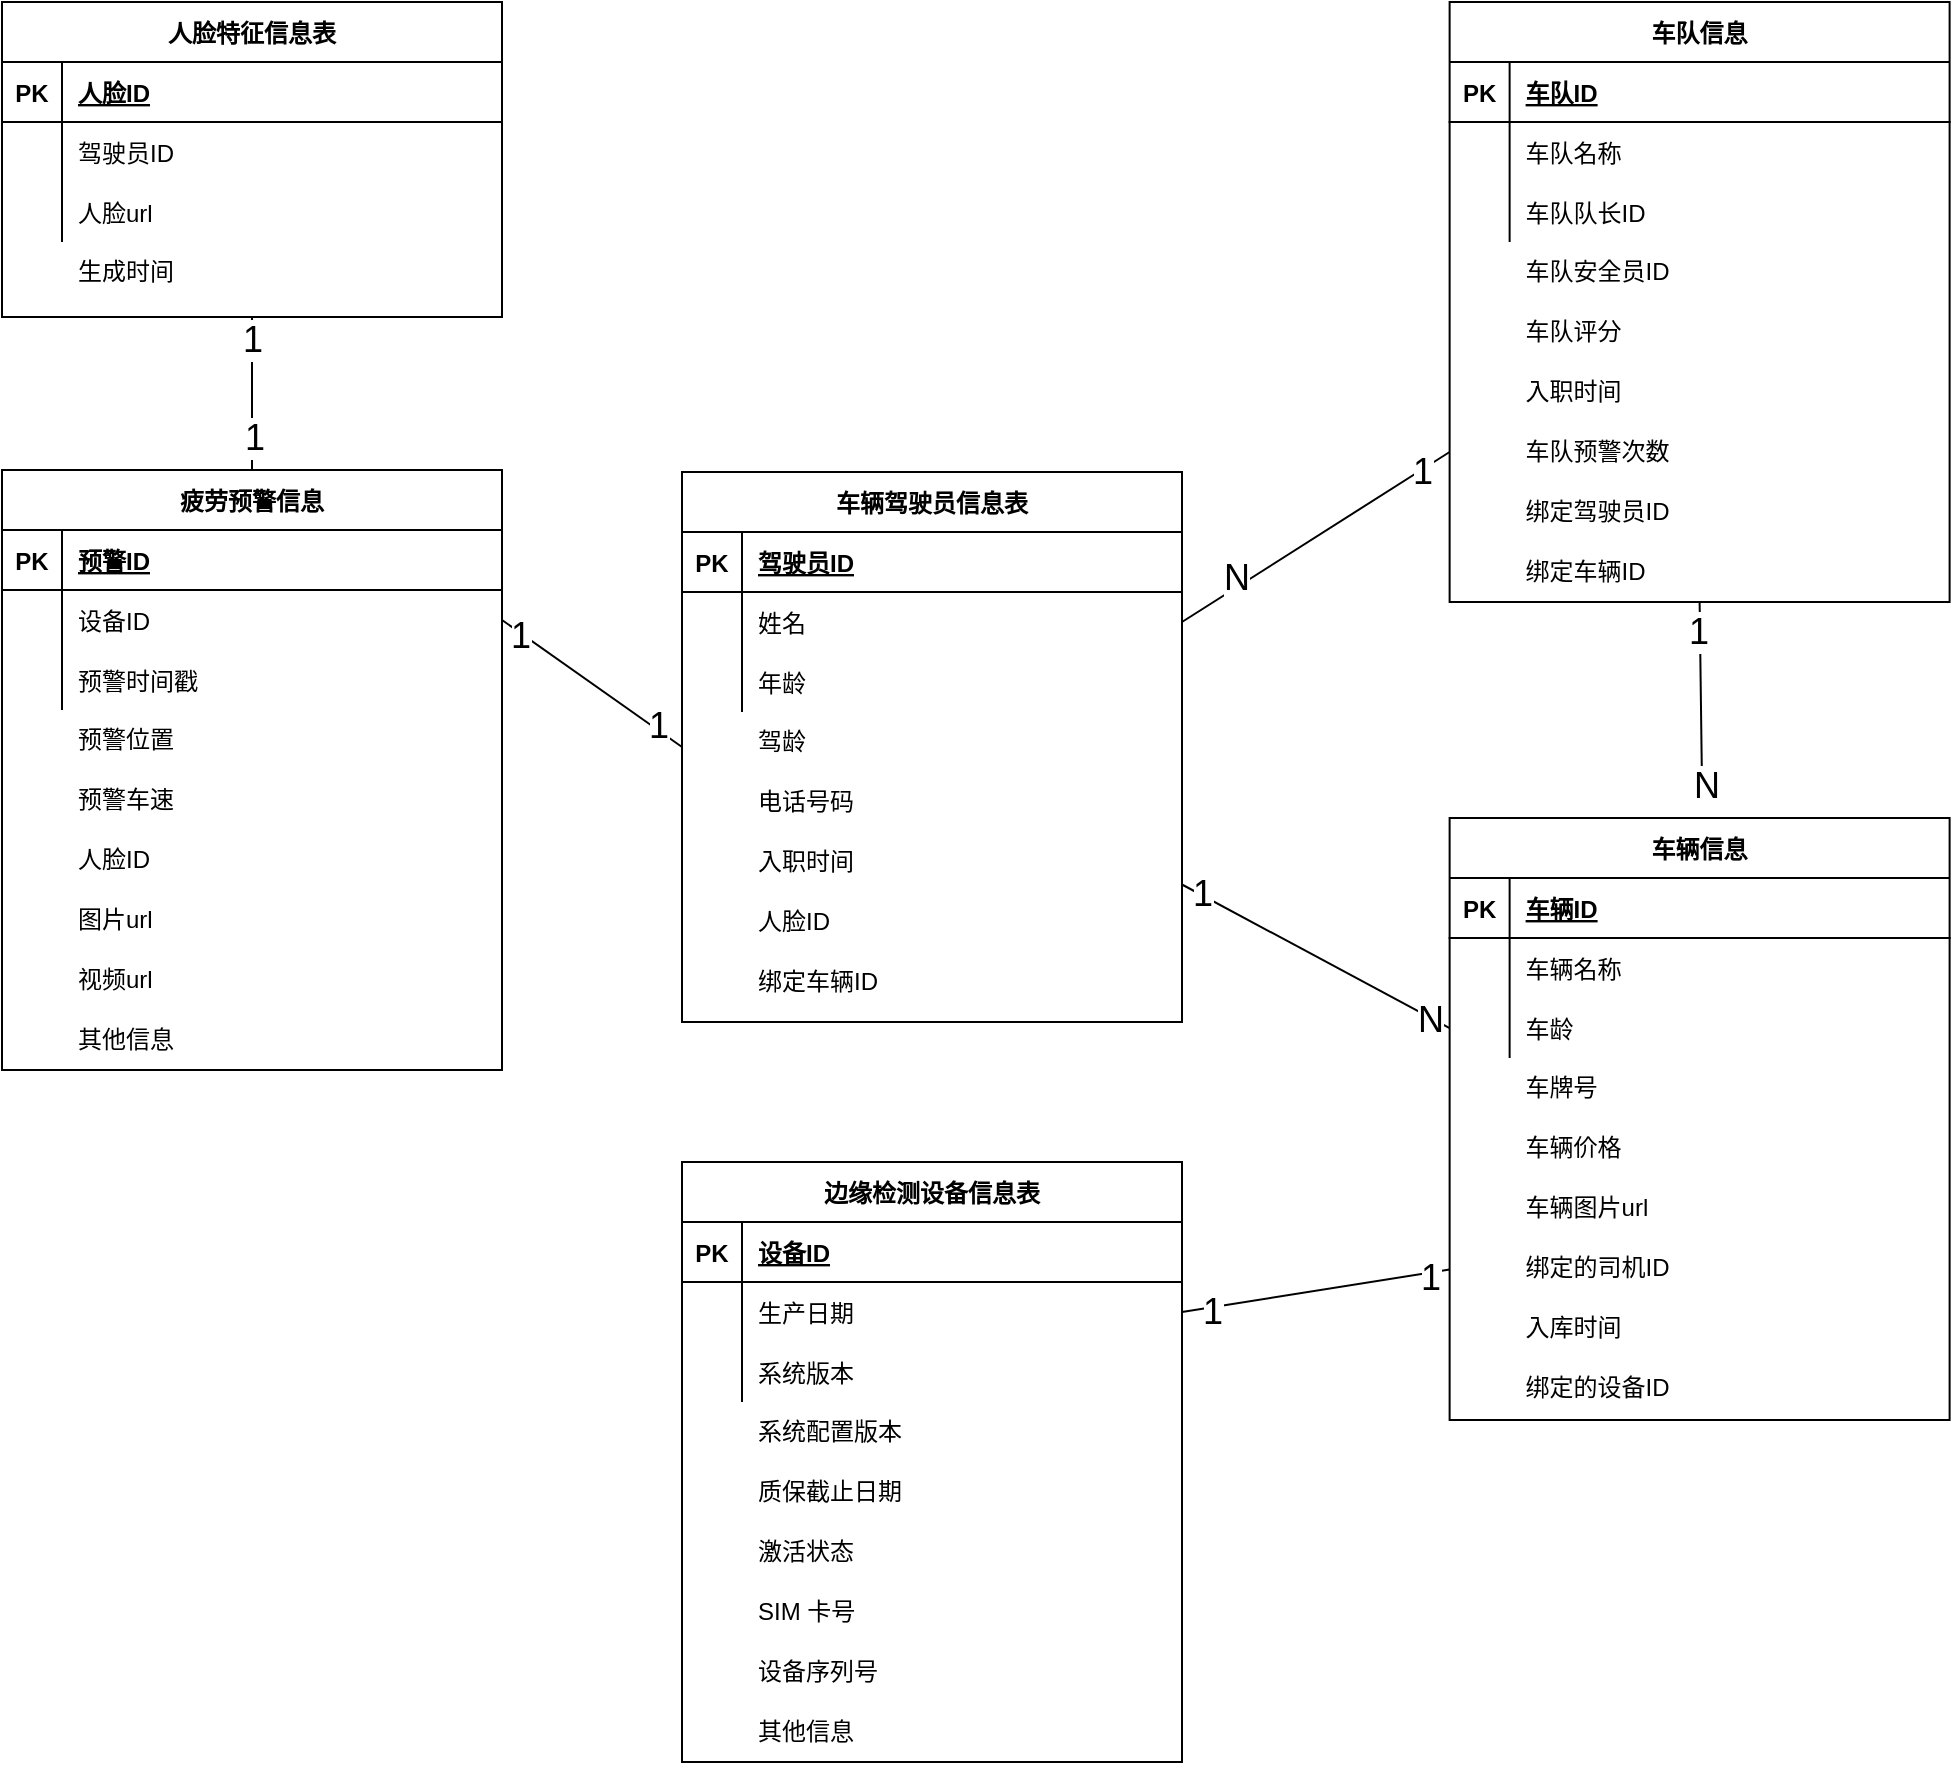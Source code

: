 <mxfile version="13.10.9" type="github">
  <diagram id="R2lEEEUBdFMjLlhIrx00" name="关系数据库ER图">
    <mxGraphModel page="1" grid="1" shadow="0" math="0" pageHeight="1100" pageWidth="850" pageScale="1" fold="1" arrows="1" connect="1" tooltips="1" guides="1" gridSize="10" dy="1152" dx="1422" extFonts="Permanent Marker^https://fonts.googleapis.com/css?family=Permanent+Marker">
      <root>
        <mxCell id="0" />
        <mxCell id="1" parent="0" />
        <mxCell id="pdjW3l-s9vEzUtPWUf5G-111" parent="1" edge="1" target="pdjW3l-s9vEzUtPWUf5G-51" source="C-vyLk0tnHw3VtMMgP7b-2" style="rounded=0;orthogonalLoop=1;jettySize=auto;html=1;exitX=1;exitY=0.75;exitDx=0;exitDy=0;entryX=0;entryY=0.5;entryDx=0;entryDy=0;endArrow=none;endFill=0;">
          <mxGeometry as="geometry" relative="1" />
        </mxCell>
        <mxCell id="pdjW3l-s9vEzUtPWUf5G-112" value="1" parent="pdjW3l-s9vEzUtPWUf5G-111" style="edgeLabel;html=1;align=center;verticalAlign=middle;resizable=0;points=[];fontSize=18;" vertex="1" connectable="0">
          <mxGeometry as="geometry" relative="1" y="1" x="-0.864">
            <mxPoint as="offset" />
          </mxGeometry>
        </mxCell>
        <mxCell id="pdjW3l-s9vEzUtPWUf5G-113" value="N" parent="pdjW3l-s9vEzUtPWUf5G-111" style="edgeLabel;html=1;align=center;verticalAlign=middle;resizable=0;points=[];fontSize=18;" vertex="1" connectable="0">
          <mxGeometry as="geometry" relative="1" y="-1" x="0.864">
            <mxPoint as="offset" />
          </mxGeometry>
        </mxCell>
        <mxCell id="pdjW3l-s9vEzUtPWUf5G-117" parent="1" edge="1" target="pdjW3l-s9vEzUtPWUf5G-59" source="C-vyLk0tnHw3VtMMgP7b-6" style="edgeStyle=none;rounded=0;orthogonalLoop=1;jettySize=auto;html=1;exitX=1;exitY=0.5;exitDx=0;exitDy=0;entryX=0;entryY=0.75;entryDx=0;entryDy=0;endArrow=none;endFill=0;">
          <mxGeometry as="geometry" relative="1" />
        </mxCell>
        <mxCell id="pdjW3l-s9vEzUtPWUf5G-118" value="N" parent="pdjW3l-s9vEzUtPWUf5G-117" style="edgeLabel;html=1;align=center;verticalAlign=middle;resizable=0;points=[];fontSize=18;" vertex="1" connectable="0">
          <mxGeometry as="geometry" relative="1" y="-2" x="-0.681">
            <mxPoint as="offset" y="-10.37" x="3.96" />
          </mxGeometry>
        </mxCell>
        <mxCell id="pdjW3l-s9vEzUtPWUf5G-119" value="1" parent="pdjW3l-s9vEzUtPWUf5G-117" style="edgeLabel;html=1;align=center;verticalAlign=middle;resizable=0;points=[];fontSize=18;" vertex="1" connectable="0">
          <mxGeometry as="geometry" relative="1" y="-2" x="0.777">
            <mxPoint as="offset" y="-1" />
          </mxGeometry>
        </mxCell>
        <mxCell id="C-vyLk0tnHw3VtMMgP7b-2" value="车辆驾驶员信息表" parent="1" style="shape=table;startSize=30;container=1;collapsible=1;childLayout=tableLayout;fixedRows=1;rowLines=0;fontStyle=1;align=center;resizeLast=1;" vertex="1">
          <mxGeometry width="250" as="geometry" height="275" y="485" x="390" />
        </mxCell>
        <mxCell id="C-vyLk0tnHw3VtMMgP7b-3" value="" parent="C-vyLk0tnHw3VtMMgP7b-2" style="shape=partialRectangle;collapsible=0;dropTarget=0;pointerEvents=0;fillColor=none;points=[[0,0.5],[1,0.5]];portConstraint=eastwest;top=0;left=0;right=0;bottom=1;" vertex="1">
          <mxGeometry width="250" as="geometry" height="30" y="30" />
        </mxCell>
        <mxCell id="C-vyLk0tnHw3VtMMgP7b-4" value="PK" parent="C-vyLk0tnHw3VtMMgP7b-3" style="shape=partialRectangle;overflow=hidden;connectable=0;fillColor=none;top=0;left=0;bottom=0;right=0;fontStyle=1;" vertex="1">
          <mxGeometry width="30" as="geometry" height="30" />
        </mxCell>
        <mxCell id="C-vyLk0tnHw3VtMMgP7b-5" value="驾驶员ID" parent="C-vyLk0tnHw3VtMMgP7b-3" style="shape=partialRectangle;overflow=hidden;connectable=0;fillColor=none;top=0;left=0;bottom=0;right=0;align=left;spacingLeft=6;fontStyle=5;" vertex="1">
          <mxGeometry width="220" as="geometry" height="30" x="30" />
        </mxCell>
        <mxCell id="C-vyLk0tnHw3VtMMgP7b-6" value="" parent="C-vyLk0tnHw3VtMMgP7b-2" style="shape=partialRectangle;collapsible=0;dropTarget=0;pointerEvents=0;fillColor=none;points=[[0,0.5],[1,0.5]];portConstraint=eastwest;top=0;left=0;right=0;bottom=0;" vertex="1">
          <mxGeometry width="250" as="geometry" height="30" y="60" />
        </mxCell>
        <mxCell id="C-vyLk0tnHw3VtMMgP7b-7" value="" parent="C-vyLk0tnHw3VtMMgP7b-6" style="shape=partialRectangle;overflow=hidden;connectable=0;fillColor=none;top=0;left=0;bottom=0;right=0;" vertex="1">
          <mxGeometry width="30" as="geometry" height="30" />
        </mxCell>
        <mxCell id="C-vyLk0tnHw3VtMMgP7b-8" value="姓名" parent="C-vyLk0tnHw3VtMMgP7b-6" style="shape=partialRectangle;overflow=hidden;connectable=0;fillColor=none;top=0;left=0;bottom=0;right=0;align=left;spacingLeft=6;" vertex="1">
          <mxGeometry width="220" as="geometry" height="30" x="30" />
        </mxCell>
        <mxCell id="C-vyLk0tnHw3VtMMgP7b-9" value="" parent="C-vyLk0tnHw3VtMMgP7b-2" style="shape=partialRectangle;collapsible=0;dropTarget=0;pointerEvents=0;fillColor=none;points=[[0,0.5],[1,0.5]];portConstraint=eastwest;top=0;left=0;right=0;bottom=0;" vertex="1">
          <mxGeometry width="250" as="geometry" height="30" y="90" />
        </mxCell>
        <mxCell id="C-vyLk0tnHw3VtMMgP7b-10" value="" parent="C-vyLk0tnHw3VtMMgP7b-9" style="shape=partialRectangle;overflow=hidden;connectable=0;fillColor=none;top=0;left=0;bottom=0;right=0;" vertex="1">
          <mxGeometry width="30" as="geometry" height="30" />
        </mxCell>
        <mxCell id="C-vyLk0tnHw3VtMMgP7b-11" value="年龄" parent="C-vyLk0tnHw3VtMMgP7b-9" style="shape=partialRectangle;overflow=hidden;connectable=0;fillColor=none;top=0;left=0;bottom=0;right=0;align=left;spacingLeft=6;" vertex="1">
          <mxGeometry width="220" as="geometry" height="30" x="30" />
        </mxCell>
        <mxCell id="pdjW3l-s9vEzUtPWUf5G-14" value="驾龄" parent="1" style="shape=partialRectangle;overflow=hidden;connectable=0;fillColor=none;top=0;left=0;bottom=0;right=0;align=left;spacingLeft=6;" vertex="1">
          <mxGeometry width="220" as="geometry" height="30" y="604" x="420" />
        </mxCell>
        <mxCell id="pdjW3l-s9vEzUtPWUf5G-15" value="电话号码" parent="1" style="shape=partialRectangle;overflow=hidden;connectable=0;fillColor=none;top=0;left=0;bottom=0;right=0;align=left;spacingLeft=6;" vertex="1">
          <mxGeometry width="220" as="geometry" height="30" y="634" x="420" />
        </mxCell>
        <mxCell id="pdjW3l-s9vEzUtPWUf5G-16" value="入职时间" parent="1" style="shape=partialRectangle;overflow=hidden;connectable=0;fillColor=none;top=0;left=0;bottom=0;right=0;align=left;spacingLeft=6;" vertex="1">
          <mxGeometry width="220" as="geometry" height="30" y="664" x="420" />
        </mxCell>
        <mxCell id="pdjW3l-s9vEzUtPWUf5G-17" value="人脸ID" parent="1" style="shape=partialRectangle;overflow=hidden;connectable=0;fillColor=none;top=0;left=0;bottom=0;right=0;align=left;spacingLeft=6;" vertex="1">
          <mxGeometry width="220" as="geometry" height="30" y="694" x="420" />
        </mxCell>
        <mxCell id="pdjW3l-s9vEzUtPWUf5G-18" value="绑定车辆ID" parent="1" style="shape=partialRectangle;overflow=hidden;connectable=0;fillColor=none;top=0;left=0;bottom=0;right=0;align=left;spacingLeft=6;" vertex="1">
          <mxGeometry width="220" as="geometry" height="30" y="724" x="420" />
        </mxCell>
        <mxCell id="pdjW3l-s9vEzUtPWUf5G-128" parent="1" edge="1" target="pdjW3l-s9vEzUtPWUf5G-96" source="pdjW3l-s9vEzUtPWUf5G-29" style="edgeStyle=none;rounded=0;orthogonalLoop=1;jettySize=auto;html=1;exitX=0.5;exitY=0;exitDx=0;exitDy=0;entryX=0.5;entryY=1;entryDx=0;entryDy=0;endArrow=none;endFill=0;fontSize=18;">
          <mxGeometry as="geometry" relative="1" />
        </mxCell>
        <mxCell id="pdjW3l-s9vEzUtPWUf5G-129" value="1" parent="pdjW3l-s9vEzUtPWUf5G-128" style="edgeLabel;html=1;align=center;verticalAlign=middle;resizable=0;points=[];fontSize=18;" vertex="1" connectable="0">
          <mxGeometry as="geometry" relative="1" x="0.703">
            <mxPoint as="offset" />
          </mxGeometry>
        </mxCell>
        <mxCell id="pdjW3l-s9vEzUtPWUf5G-130" value="1" parent="pdjW3l-s9vEzUtPWUf5G-128" style="edgeLabel;html=1;align=center;verticalAlign=middle;resizable=0;points=[];fontSize=18;" vertex="1" connectable="0">
          <mxGeometry as="geometry" relative="1" y="-1" x="-0.567">
            <mxPoint as="offset" />
          </mxGeometry>
        </mxCell>
        <mxCell id="pdjW3l-s9vEzUtPWUf5G-29" value="疲劳预警信息" parent="1" style="shape=table;startSize=30;container=1;collapsible=1;childLayout=tableLayout;fixedRows=1;rowLines=0;fontStyle=1;align=center;resizeLast=1;" vertex="1">
          <mxGeometry width="250" as="geometry" height="300" y="484" x="50" />
        </mxCell>
        <mxCell id="pdjW3l-s9vEzUtPWUf5G-30" value="" parent="pdjW3l-s9vEzUtPWUf5G-29" style="shape=partialRectangle;collapsible=0;dropTarget=0;pointerEvents=0;fillColor=none;points=[[0,0.5],[1,0.5]];portConstraint=eastwest;top=0;left=0;right=0;bottom=1;" vertex="1">
          <mxGeometry width="250" as="geometry" height="30" y="30" />
        </mxCell>
        <mxCell id="pdjW3l-s9vEzUtPWUf5G-31" value="PK" parent="pdjW3l-s9vEzUtPWUf5G-30" style="shape=partialRectangle;overflow=hidden;connectable=0;fillColor=none;top=0;left=0;bottom=0;right=0;fontStyle=1;" vertex="1">
          <mxGeometry width="30" as="geometry" height="30" />
        </mxCell>
        <mxCell id="pdjW3l-s9vEzUtPWUf5G-32" value="预警ID" parent="pdjW3l-s9vEzUtPWUf5G-30" style="shape=partialRectangle;overflow=hidden;connectable=0;fillColor=none;top=0;left=0;bottom=0;right=0;align=left;spacingLeft=6;fontStyle=5;" vertex="1">
          <mxGeometry width="220" as="geometry" height="30" x="30" />
        </mxCell>
        <mxCell id="pdjW3l-s9vEzUtPWUf5G-33" value="" parent="pdjW3l-s9vEzUtPWUf5G-29" style="shape=partialRectangle;collapsible=0;dropTarget=0;pointerEvents=0;fillColor=none;points=[[0,0.5],[1,0.5]];portConstraint=eastwest;top=0;left=0;right=0;bottom=0;" vertex="1">
          <mxGeometry width="250" as="geometry" height="30" y="60" />
        </mxCell>
        <mxCell id="pdjW3l-s9vEzUtPWUf5G-34" value="" parent="pdjW3l-s9vEzUtPWUf5G-33" style="shape=partialRectangle;overflow=hidden;connectable=0;fillColor=none;top=0;left=0;bottom=0;right=0;" vertex="1">
          <mxGeometry width="30" as="geometry" height="30" />
        </mxCell>
        <mxCell id="pdjW3l-s9vEzUtPWUf5G-35" value="设备ID" parent="pdjW3l-s9vEzUtPWUf5G-33" style="shape=partialRectangle;overflow=hidden;connectable=0;fillColor=none;top=0;left=0;bottom=0;right=0;align=left;spacingLeft=6;" vertex="1">
          <mxGeometry width="220" as="geometry" height="30" x="30" />
        </mxCell>
        <mxCell id="pdjW3l-s9vEzUtPWUf5G-36" value="" parent="pdjW3l-s9vEzUtPWUf5G-29" style="shape=partialRectangle;collapsible=0;dropTarget=0;pointerEvents=0;fillColor=none;points=[[0,0.5],[1,0.5]];portConstraint=eastwest;top=0;left=0;right=0;bottom=0;" vertex="1">
          <mxGeometry width="250" as="geometry" height="30" y="90" />
        </mxCell>
        <mxCell id="pdjW3l-s9vEzUtPWUf5G-37" value="" parent="pdjW3l-s9vEzUtPWUf5G-36" style="shape=partialRectangle;overflow=hidden;connectable=0;fillColor=none;top=0;left=0;bottom=0;right=0;" vertex="1">
          <mxGeometry width="30" as="geometry" height="30" />
        </mxCell>
        <mxCell id="pdjW3l-s9vEzUtPWUf5G-38" value="预警时间戳" parent="pdjW3l-s9vEzUtPWUf5G-36" style="shape=partialRectangle;overflow=hidden;connectable=0;fillColor=none;top=0;left=0;bottom=0;right=0;align=left;spacingLeft=6;" vertex="1">
          <mxGeometry width="220" as="geometry" height="30" x="30" />
        </mxCell>
        <mxCell id="pdjW3l-s9vEzUtPWUf5G-39" value="预警位置" parent="1" style="shape=partialRectangle;overflow=hidden;connectable=0;fillColor=none;top=0;left=0;bottom=0;right=0;align=left;spacingLeft=6;" vertex="1">
          <mxGeometry width="220" as="geometry" height="30" y="603" x="80" />
        </mxCell>
        <mxCell id="pdjW3l-s9vEzUtPWUf5G-40" value="预警车速" parent="1" style="shape=partialRectangle;overflow=hidden;connectable=0;fillColor=none;top=0;left=0;bottom=0;right=0;align=left;spacingLeft=6;" vertex="1">
          <mxGeometry width="220" as="geometry" height="30" y="633" x="80" />
        </mxCell>
        <mxCell id="pdjW3l-s9vEzUtPWUf5G-41" value="人脸ID" parent="1" style="shape=partialRectangle;overflow=hidden;connectable=0;fillColor=none;top=0;left=0;bottom=0;right=0;align=left;spacingLeft=6;" vertex="1">
          <mxGeometry width="220" as="geometry" height="30" y="663" x="80" />
        </mxCell>
        <mxCell id="pdjW3l-s9vEzUtPWUf5G-42" value="图片url" parent="1" style="shape=partialRectangle;overflow=hidden;connectable=0;fillColor=none;top=0;left=0;bottom=0;right=0;align=left;spacingLeft=6;" vertex="1">
          <mxGeometry width="220" as="geometry" height="30" y="693" x="80" />
        </mxCell>
        <mxCell id="pdjW3l-s9vEzUtPWUf5G-43" value="视频url" parent="1" style="shape=partialRectangle;overflow=hidden;connectable=0;fillColor=none;top=0;left=0;bottom=0;right=0;align=left;spacingLeft=6;" vertex="1">
          <mxGeometry width="220" as="geometry" height="30" y="723" x="80" />
        </mxCell>
        <mxCell id="pdjW3l-s9vEzUtPWUf5G-114" parent="1" edge="1" target="pdjW3l-s9vEzUtPWUf5G-59" style="edgeStyle=none;rounded=0;orthogonalLoop=1;jettySize=auto;html=1;entryX=0.5;entryY=1;entryDx=0;entryDy=0;endArrow=none;endFill=0;">
          <mxGeometry as="geometry" relative="1">
            <mxPoint as="sourcePoint" y="641" x="900" />
          </mxGeometry>
        </mxCell>
        <mxCell id="pdjW3l-s9vEzUtPWUf5G-115" value="N" parent="pdjW3l-s9vEzUtPWUf5G-114" style="edgeLabel;html=1;align=center;verticalAlign=middle;resizable=0;points=[];fontSize=18;" vertex="1" connectable="0">
          <mxGeometry as="geometry" relative="1" y="-1" x="-0.687">
            <mxPoint as="offset" y="15.01" x="1.16" />
          </mxGeometry>
        </mxCell>
        <mxCell id="pdjW3l-s9vEzUtPWUf5G-116" value="1" parent="pdjW3l-s9vEzUtPWUf5G-114" style="edgeLabel;html=1;align=center;verticalAlign=middle;resizable=0;points=[];fontSize=18;" vertex="1" connectable="0">
          <mxGeometry as="geometry" relative="1" y="1" x="0.674">
            <mxPoint as="offset" />
          </mxGeometry>
        </mxCell>
        <mxCell id="pdjW3l-s9vEzUtPWUf5G-44" value="车辆信息" parent="1" style="shape=table;startSize=30;container=1;collapsible=1;childLayout=tableLayout;fixedRows=1;rowLines=0;fontStyle=1;align=center;resizeLast=1;" vertex="1">
          <mxGeometry width="250" as="geometry" height="301" y="658.01" x="773.81" />
        </mxCell>
        <mxCell id="pdjW3l-s9vEzUtPWUf5G-45" value="" parent="pdjW3l-s9vEzUtPWUf5G-44" style="shape=partialRectangle;collapsible=0;dropTarget=0;pointerEvents=0;fillColor=none;points=[[0,0.5],[1,0.5]];portConstraint=eastwest;top=0;left=0;right=0;bottom=1;" vertex="1">
          <mxGeometry width="250" as="geometry" height="30" y="30" />
        </mxCell>
        <mxCell id="pdjW3l-s9vEzUtPWUf5G-46" value="PK" parent="pdjW3l-s9vEzUtPWUf5G-45" style="shape=partialRectangle;overflow=hidden;connectable=0;fillColor=none;top=0;left=0;bottom=0;right=0;fontStyle=1;" vertex="1">
          <mxGeometry width="30" as="geometry" height="30" />
        </mxCell>
        <mxCell id="pdjW3l-s9vEzUtPWUf5G-47" value="车辆ID" parent="pdjW3l-s9vEzUtPWUf5G-45" style="shape=partialRectangle;overflow=hidden;connectable=0;fillColor=none;top=0;left=0;bottom=0;right=0;align=left;spacingLeft=6;fontStyle=5;" vertex="1">
          <mxGeometry width="220" as="geometry" height="30" x="30" />
        </mxCell>
        <mxCell id="pdjW3l-s9vEzUtPWUf5G-48" value="" parent="pdjW3l-s9vEzUtPWUf5G-44" style="shape=partialRectangle;collapsible=0;dropTarget=0;pointerEvents=0;fillColor=none;points=[[0,0.5],[1,0.5]];portConstraint=eastwest;top=0;left=0;right=0;bottom=0;" vertex="1">
          <mxGeometry width="250" as="geometry" height="30" y="60" />
        </mxCell>
        <mxCell id="pdjW3l-s9vEzUtPWUf5G-49" value="" parent="pdjW3l-s9vEzUtPWUf5G-48" style="shape=partialRectangle;overflow=hidden;connectable=0;fillColor=none;top=0;left=0;bottom=0;right=0;" vertex="1">
          <mxGeometry width="30" as="geometry" height="30" />
        </mxCell>
        <mxCell id="pdjW3l-s9vEzUtPWUf5G-50" value="车辆名称" parent="pdjW3l-s9vEzUtPWUf5G-48" style="shape=partialRectangle;overflow=hidden;connectable=0;fillColor=none;top=0;left=0;bottom=0;right=0;align=left;spacingLeft=6;" vertex="1">
          <mxGeometry width="220" as="geometry" height="30" x="30" />
        </mxCell>
        <mxCell id="pdjW3l-s9vEzUtPWUf5G-51" value="" parent="pdjW3l-s9vEzUtPWUf5G-44" style="shape=partialRectangle;collapsible=0;dropTarget=0;pointerEvents=0;fillColor=none;points=[[0,0.5],[1,0.5]];portConstraint=eastwest;top=0;left=0;right=0;bottom=0;" vertex="1">
          <mxGeometry width="250" as="geometry" height="30" y="90" />
        </mxCell>
        <mxCell id="pdjW3l-s9vEzUtPWUf5G-52" value="" parent="pdjW3l-s9vEzUtPWUf5G-51" style="shape=partialRectangle;overflow=hidden;connectable=0;fillColor=none;top=0;left=0;bottom=0;right=0;" vertex="1">
          <mxGeometry width="30" as="geometry" height="30" />
        </mxCell>
        <mxCell id="pdjW3l-s9vEzUtPWUf5G-53" value="车龄" parent="pdjW3l-s9vEzUtPWUf5G-51" style="shape=partialRectangle;overflow=hidden;connectable=0;fillColor=none;top=0;left=0;bottom=0;right=0;align=left;spacingLeft=6;" vertex="1">
          <mxGeometry width="220" as="geometry" height="30" x="30" />
        </mxCell>
        <mxCell id="pdjW3l-s9vEzUtPWUf5G-54" value="车牌号" parent="1" style="shape=partialRectangle;overflow=hidden;connectable=0;fillColor=none;top=0;left=0;bottom=0;right=0;align=left;spacingLeft=6;" vertex="1">
          <mxGeometry width="220" as="geometry" height="30" y="777.01" x="803.81" />
        </mxCell>
        <mxCell id="pdjW3l-s9vEzUtPWUf5G-55" value="车辆价格" parent="1" style="shape=partialRectangle;overflow=hidden;connectable=0;fillColor=none;top=0;left=0;bottom=0;right=0;align=left;spacingLeft=6;" vertex="1">
          <mxGeometry width="220" as="geometry" height="30" y="807.01" x="803.81" />
        </mxCell>
        <mxCell id="pdjW3l-s9vEzUtPWUf5G-56" value="车辆图片url" parent="1" style="shape=partialRectangle;overflow=hidden;connectable=0;fillColor=none;top=0;left=0;bottom=0;right=0;align=left;spacingLeft=6;" vertex="1">
          <mxGeometry width="220" as="geometry" height="30" y="837.01" x="803.81" />
        </mxCell>
        <mxCell id="pdjW3l-s9vEzUtPWUf5G-57" value="绑定的司机ID" parent="1" style="shape=partialRectangle;overflow=hidden;connectable=0;fillColor=none;top=0;left=0;bottom=0;right=0;align=left;spacingLeft=6;" vertex="1">
          <mxGeometry width="220" as="geometry" height="30" y="867.01" x="803.81" />
        </mxCell>
        <mxCell id="pdjW3l-s9vEzUtPWUf5G-58" value="入库时间" parent="1" style="shape=partialRectangle;overflow=hidden;connectable=0;fillColor=none;top=0;left=0;bottom=0;right=0;align=left;spacingLeft=6;" vertex="1">
          <mxGeometry width="220" as="geometry" height="30" y="897.01" x="803.81" />
        </mxCell>
        <mxCell id="pdjW3l-s9vEzUtPWUf5G-59" value="车队信息" parent="1" style="shape=table;startSize=30;container=1;collapsible=1;childLayout=tableLayout;fixedRows=1;rowLines=0;fontStyle=1;align=center;resizeLast=1;" vertex="1">
          <mxGeometry width="250" as="geometry" height="300" y="250" x="773.81" />
        </mxCell>
        <mxCell id="pdjW3l-s9vEzUtPWUf5G-60" value="" parent="pdjW3l-s9vEzUtPWUf5G-59" style="shape=partialRectangle;collapsible=0;dropTarget=0;pointerEvents=0;fillColor=none;points=[[0,0.5],[1,0.5]];portConstraint=eastwest;top=0;left=0;right=0;bottom=1;" vertex="1">
          <mxGeometry width="250" as="geometry" height="30" y="30" />
        </mxCell>
        <mxCell id="pdjW3l-s9vEzUtPWUf5G-61" value="PK" parent="pdjW3l-s9vEzUtPWUf5G-60" style="shape=partialRectangle;overflow=hidden;connectable=0;fillColor=none;top=0;left=0;bottom=0;right=0;fontStyle=1;" vertex="1">
          <mxGeometry width="30" as="geometry" height="30" />
        </mxCell>
        <mxCell id="pdjW3l-s9vEzUtPWUf5G-62" value="车队ID" parent="pdjW3l-s9vEzUtPWUf5G-60" style="shape=partialRectangle;overflow=hidden;connectable=0;fillColor=none;top=0;left=0;bottom=0;right=0;align=left;spacingLeft=6;fontStyle=5;" vertex="1">
          <mxGeometry width="220" as="geometry" height="30" x="30" />
        </mxCell>
        <mxCell id="pdjW3l-s9vEzUtPWUf5G-63" value="" parent="pdjW3l-s9vEzUtPWUf5G-59" style="shape=partialRectangle;collapsible=0;dropTarget=0;pointerEvents=0;fillColor=none;points=[[0,0.5],[1,0.5]];portConstraint=eastwest;top=0;left=0;right=0;bottom=0;" vertex="1">
          <mxGeometry width="250" as="geometry" height="30" y="60" />
        </mxCell>
        <mxCell id="pdjW3l-s9vEzUtPWUf5G-64" value="" parent="pdjW3l-s9vEzUtPWUf5G-63" style="shape=partialRectangle;overflow=hidden;connectable=0;fillColor=none;top=0;left=0;bottom=0;right=0;" vertex="1">
          <mxGeometry width="30" as="geometry" height="30" />
        </mxCell>
        <mxCell id="pdjW3l-s9vEzUtPWUf5G-65" value="车队名称" parent="pdjW3l-s9vEzUtPWUf5G-63" style="shape=partialRectangle;overflow=hidden;connectable=0;fillColor=none;top=0;left=0;bottom=0;right=0;align=left;spacingLeft=6;" vertex="1">
          <mxGeometry width="220" as="geometry" height="30" x="30" />
        </mxCell>
        <mxCell id="pdjW3l-s9vEzUtPWUf5G-66" value="" parent="pdjW3l-s9vEzUtPWUf5G-59" style="shape=partialRectangle;collapsible=0;dropTarget=0;pointerEvents=0;fillColor=none;points=[[0,0.5],[1,0.5]];portConstraint=eastwest;top=0;left=0;right=0;bottom=0;" vertex="1">
          <mxGeometry width="250" as="geometry" height="30" y="90" />
        </mxCell>
        <mxCell id="pdjW3l-s9vEzUtPWUf5G-67" value="" parent="pdjW3l-s9vEzUtPWUf5G-66" style="shape=partialRectangle;overflow=hidden;connectable=0;fillColor=none;top=0;left=0;bottom=0;right=0;" vertex="1">
          <mxGeometry width="30" as="geometry" height="30" />
        </mxCell>
        <mxCell id="pdjW3l-s9vEzUtPWUf5G-68" value="车队队长ID" parent="pdjW3l-s9vEzUtPWUf5G-66" style="shape=partialRectangle;overflow=hidden;connectable=0;fillColor=none;top=0;left=0;bottom=0;right=0;align=left;spacingLeft=6;" vertex="1">
          <mxGeometry width="220" as="geometry" height="30" x="30" />
        </mxCell>
        <mxCell id="pdjW3l-s9vEzUtPWUf5G-69" value="车队安全员ID" parent="1" style="shape=partialRectangle;overflow=hidden;connectable=0;fillColor=none;top=0;left=0;bottom=0;right=0;align=left;spacingLeft=6;" vertex="1">
          <mxGeometry width="220" as="geometry" height="30" y="369" x="803.81" />
        </mxCell>
        <mxCell id="pdjW3l-s9vEzUtPWUf5G-70" value="车队评分" parent="1" style="shape=partialRectangle;overflow=hidden;connectable=0;fillColor=none;top=0;left=0;bottom=0;right=0;align=left;spacingLeft=6;" vertex="1">
          <mxGeometry width="220" as="geometry" height="30" y="399" x="803.81" />
        </mxCell>
        <mxCell id="pdjW3l-s9vEzUtPWUf5G-71" value="入职时间" parent="1" style="shape=partialRectangle;overflow=hidden;connectable=0;fillColor=none;top=0;left=0;bottom=0;right=0;align=left;spacingLeft=6;" vertex="1">
          <mxGeometry width="220" as="geometry" height="30" y="429" x="803.81" />
        </mxCell>
        <mxCell id="pdjW3l-s9vEzUtPWUf5G-72" value="车队预警次数" parent="1" style="shape=partialRectangle;overflow=hidden;connectable=0;fillColor=none;top=0;left=0;bottom=0;right=0;align=left;spacingLeft=6;" vertex="1">
          <mxGeometry width="220" as="geometry" height="30" y="459" x="803.81" />
        </mxCell>
        <mxCell id="pdjW3l-s9vEzUtPWUf5G-73" value="绑定驾驶员ID" parent="1" style="shape=partialRectangle;overflow=hidden;connectable=0;fillColor=none;top=0;left=0;bottom=0;right=0;align=left;spacingLeft=6;" vertex="1">
          <mxGeometry width="220" as="geometry" height="30" y="489" x="803.81" />
        </mxCell>
        <mxCell id="pdjW3l-s9vEzUtPWUf5G-78" value="绑定车辆ID" parent="1" style="shape=partialRectangle;overflow=hidden;connectable=0;fillColor=none;top=0;left=0;bottom=0;right=0;align=left;spacingLeft=6;" vertex="1">
          <mxGeometry width="220" as="geometry" height="30" y="519" x="803.81" />
        </mxCell>
        <mxCell id="pdjW3l-s9vEzUtPWUf5G-79" value="其他信息" parent="1" style="shape=partialRectangle;overflow=hidden;connectable=0;fillColor=none;top=0;left=0;bottom=0;right=0;align=left;spacingLeft=6;" vertex="1">
          <mxGeometry width="220" as="geometry" height="30" y="753" x="80" />
        </mxCell>
        <mxCell id="pdjW3l-s9vEzUtPWUf5G-80" value="边缘检测设备信息表" parent="1" style="shape=table;startSize=30;container=1;collapsible=1;childLayout=tableLayout;fixedRows=1;rowLines=0;fontStyle=1;align=center;resizeLast=1;" vertex="1">
          <mxGeometry width="250" as="geometry" height="300" y="830" x="390" />
        </mxCell>
        <mxCell id="pdjW3l-s9vEzUtPWUf5G-81" value="" parent="pdjW3l-s9vEzUtPWUf5G-80" style="shape=partialRectangle;collapsible=0;dropTarget=0;pointerEvents=0;fillColor=none;points=[[0,0.5],[1,0.5]];portConstraint=eastwest;top=0;left=0;right=0;bottom=1;" vertex="1">
          <mxGeometry width="250" as="geometry" height="30" y="30" />
        </mxCell>
        <mxCell id="pdjW3l-s9vEzUtPWUf5G-82" value="PK" parent="pdjW3l-s9vEzUtPWUf5G-81" style="shape=partialRectangle;overflow=hidden;connectable=0;fillColor=none;top=0;left=0;bottom=0;right=0;fontStyle=1;" vertex="1">
          <mxGeometry width="30" as="geometry" height="30" />
        </mxCell>
        <mxCell id="pdjW3l-s9vEzUtPWUf5G-83" value="设备ID" parent="pdjW3l-s9vEzUtPWUf5G-81" style="shape=partialRectangle;overflow=hidden;connectable=0;fillColor=none;top=0;left=0;bottom=0;right=0;align=left;spacingLeft=6;fontStyle=5;" vertex="1">
          <mxGeometry width="220" as="geometry" height="30" x="30" />
        </mxCell>
        <mxCell id="pdjW3l-s9vEzUtPWUf5G-84" value="" parent="pdjW3l-s9vEzUtPWUf5G-80" style="shape=partialRectangle;collapsible=0;dropTarget=0;pointerEvents=0;fillColor=none;points=[[0,0.5],[1,0.5]];portConstraint=eastwest;top=0;left=0;right=0;bottom=0;" vertex="1">
          <mxGeometry width="250" as="geometry" height="30" y="60" />
        </mxCell>
        <mxCell id="pdjW3l-s9vEzUtPWUf5G-85" value="" parent="pdjW3l-s9vEzUtPWUf5G-84" style="shape=partialRectangle;overflow=hidden;connectable=0;fillColor=none;top=0;left=0;bottom=0;right=0;" vertex="1">
          <mxGeometry width="30" as="geometry" height="30" />
        </mxCell>
        <mxCell id="pdjW3l-s9vEzUtPWUf5G-86" value="生产日期" parent="pdjW3l-s9vEzUtPWUf5G-84" style="shape=partialRectangle;overflow=hidden;connectable=0;fillColor=none;top=0;left=0;bottom=0;right=0;align=left;spacingLeft=6;" vertex="1">
          <mxGeometry width="220" as="geometry" height="30" x="30" />
        </mxCell>
        <mxCell id="pdjW3l-s9vEzUtPWUf5G-87" value="" parent="pdjW3l-s9vEzUtPWUf5G-80" style="shape=partialRectangle;collapsible=0;dropTarget=0;pointerEvents=0;fillColor=none;points=[[0,0.5],[1,0.5]];portConstraint=eastwest;top=0;left=0;right=0;bottom=0;" vertex="1">
          <mxGeometry width="250" as="geometry" height="30" y="90" />
        </mxCell>
        <mxCell id="pdjW3l-s9vEzUtPWUf5G-88" value="" parent="pdjW3l-s9vEzUtPWUf5G-87" style="shape=partialRectangle;overflow=hidden;connectable=0;fillColor=none;top=0;left=0;bottom=0;right=0;" vertex="1">
          <mxGeometry width="30" as="geometry" height="30" />
        </mxCell>
        <mxCell id="pdjW3l-s9vEzUtPWUf5G-89" value="系统版本" parent="pdjW3l-s9vEzUtPWUf5G-87" style="shape=partialRectangle;overflow=hidden;connectable=0;fillColor=none;top=0;left=0;bottom=0;right=0;align=left;spacingLeft=6;" vertex="1">
          <mxGeometry width="220" as="geometry" height="30" x="30" />
        </mxCell>
        <mxCell id="pdjW3l-s9vEzUtPWUf5G-90" value="系统配置版本" parent="1" style="shape=partialRectangle;overflow=hidden;connectable=0;fillColor=none;top=0;left=0;bottom=0;right=0;align=left;spacingLeft=6;" vertex="1">
          <mxGeometry width="220" as="geometry" height="30" y="949" x="420" />
        </mxCell>
        <mxCell id="pdjW3l-s9vEzUtPWUf5G-91" value="质保截止日期" parent="1" style="shape=partialRectangle;overflow=hidden;connectable=0;fillColor=none;top=0;left=0;bottom=0;right=0;align=left;spacingLeft=6;" vertex="1">
          <mxGeometry width="220" as="geometry" height="30" y="979" x="420" />
        </mxCell>
        <mxCell id="pdjW3l-s9vEzUtPWUf5G-92" value="激活状态" parent="1" style="shape=partialRectangle;overflow=hidden;connectable=0;fillColor=none;top=0;left=0;bottom=0;right=0;align=left;spacingLeft=6;" vertex="1">
          <mxGeometry width="220" as="geometry" height="30" y="1009" x="420" />
        </mxCell>
        <mxCell id="pdjW3l-s9vEzUtPWUf5G-93" value="SIM 卡号" parent="1" style="shape=partialRectangle;overflow=hidden;connectable=0;fillColor=none;top=0;left=0;bottom=0;right=0;align=left;spacingLeft=6;" vertex="1">
          <mxGeometry width="220" as="geometry" height="30" y="1039" x="420" />
        </mxCell>
        <mxCell id="pdjW3l-s9vEzUtPWUf5G-94" value="设备序列号" parent="1" style="shape=partialRectangle;overflow=hidden;connectable=0;fillColor=none;top=0;left=0;bottom=0;right=0;align=left;spacingLeft=6;" vertex="1">
          <mxGeometry width="220" as="geometry" height="30" y="1069" x="420" />
        </mxCell>
        <mxCell id="pdjW3l-s9vEzUtPWUf5G-95" value="其他信息" parent="1" style="shape=partialRectangle;overflow=hidden;connectable=0;fillColor=none;top=0;left=0;bottom=0;right=0;align=left;spacingLeft=6;" vertex="1">
          <mxGeometry width="220" as="geometry" height="30" y="1099" x="420" />
        </mxCell>
        <mxCell id="pdjW3l-s9vEzUtPWUf5G-96" value="人脸特征信息表" parent="1" style="shape=table;startSize=30;container=1;collapsible=1;childLayout=tableLayout;fixedRows=1;rowLines=0;fontStyle=1;align=center;resizeLast=1;" vertex="1">
          <mxGeometry width="250" as="geometry" height="157.5" y="250" x="50" />
        </mxCell>
        <mxCell id="pdjW3l-s9vEzUtPWUf5G-97" value="" parent="pdjW3l-s9vEzUtPWUf5G-96" style="shape=partialRectangle;collapsible=0;dropTarget=0;pointerEvents=0;fillColor=none;points=[[0,0.5],[1,0.5]];portConstraint=eastwest;top=0;left=0;right=0;bottom=1;" vertex="1">
          <mxGeometry width="250" as="geometry" height="30" y="30" />
        </mxCell>
        <mxCell id="pdjW3l-s9vEzUtPWUf5G-98" value="PK" parent="pdjW3l-s9vEzUtPWUf5G-97" style="shape=partialRectangle;overflow=hidden;connectable=0;fillColor=none;top=0;left=0;bottom=0;right=0;fontStyle=1;" vertex="1">
          <mxGeometry width="30" as="geometry" height="30" />
        </mxCell>
        <mxCell id="pdjW3l-s9vEzUtPWUf5G-99" value="人脸ID" parent="pdjW3l-s9vEzUtPWUf5G-97" style="shape=partialRectangle;overflow=hidden;connectable=0;fillColor=none;top=0;left=0;bottom=0;right=0;align=left;spacingLeft=6;fontStyle=5;" vertex="1">
          <mxGeometry width="220" as="geometry" height="30" x="30" />
        </mxCell>
        <mxCell id="pdjW3l-s9vEzUtPWUf5G-100" value="" parent="pdjW3l-s9vEzUtPWUf5G-96" style="shape=partialRectangle;collapsible=0;dropTarget=0;pointerEvents=0;fillColor=none;points=[[0,0.5],[1,0.5]];portConstraint=eastwest;top=0;left=0;right=0;bottom=0;" vertex="1">
          <mxGeometry width="250" as="geometry" height="30" y="60" />
        </mxCell>
        <mxCell id="pdjW3l-s9vEzUtPWUf5G-101" value="" parent="pdjW3l-s9vEzUtPWUf5G-100" style="shape=partialRectangle;overflow=hidden;connectable=0;fillColor=none;top=0;left=0;bottom=0;right=0;" vertex="1">
          <mxGeometry width="30" as="geometry" height="30" />
        </mxCell>
        <mxCell id="pdjW3l-s9vEzUtPWUf5G-102" value="驾驶员ID" parent="pdjW3l-s9vEzUtPWUf5G-100" style="shape=partialRectangle;overflow=hidden;connectable=0;fillColor=none;top=0;left=0;bottom=0;right=0;align=left;spacingLeft=6;" vertex="1">
          <mxGeometry width="220" as="geometry" height="30" x="30" />
        </mxCell>
        <mxCell id="pdjW3l-s9vEzUtPWUf5G-103" value="" parent="pdjW3l-s9vEzUtPWUf5G-96" style="shape=partialRectangle;collapsible=0;dropTarget=0;pointerEvents=0;fillColor=none;points=[[0,0.5],[1,0.5]];portConstraint=eastwest;top=0;left=0;right=0;bottom=0;" vertex="1">
          <mxGeometry width="250" as="geometry" height="30" y="90" />
        </mxCell>
        <mxCell id="pdjW3l-s9vEzUtPWUf5G-104" value="" parent="pdjW3l-s9vEzUtPWUf5G-103" style="shape=partialRectangle;overflow=hidden;connectable=0;fillColor=none;top=0;left=0;bottom=0;right=0;" vertex="1">
          <mxGeometry width="30" as="geometry" height="30" />
        </mxCell>
        <mxCell id="pdjW3l-s9vEzUtPWUf5G-105" value="人脸url" parent="pdjW3l-s9vEzUtPWUf5G-103" style="shape=partialRectangle;overflow=hidden;connectable=0;fillColor=none;top=0;left=0;bottom=0;right=0;align=left;spacingLeft=6;" vertex="1">
          <mxGeometry width="220" as="geometry" height="30" x="30" />
        </mxCell>
        <mxCell id="pdjW3l-s9vEzUtPWUf5G-106" value="生成时间" parent="1" style="shape=partialRectangle;overflow=hidden;connectable=0;fillColor=none;top=0;left=0;bottom=0;right=0;align=left;spacingLeft=6;" vertex="1">
          <mxGeometry width="220" as="geometry" height="30" y="369" x="80" />
        </mxCell>
        <mxCell id="pdjW3l-s9vEzUtPWUf5G-124" parent="1" edge="1" target="pdjW3l-s9vEzUtPWUf5G-44" source="pdjW3l-s9vEzUtPWUf5G-84" style="edgeStyle=none;rounded=0;orthogonalLoop=1;jettySize=auto;html=1;exitX=1;exitY=0.5;exitDx=0;exitDy=0;entryX=0;entryY=0.75;entryDx=0;entryDy=0;endArrow=none;endFill=0;">
          <mxGeometry as="geometry" relative="1" />
        </mxCell>
        <mxCell id="pdjW3l-s9vEzUtPWUf5G-125" value="1" parent="pdjW3l-s9vEzUtPWUf5G-124" style="edgeLabel;html=1;align=center;verticalAlign=middle;resizable=0;points=[];fontSize=18;" vertex="1" connectable="0">
          <mxGeometry as="geometry" relative="1" y="-2" x="-0.791">
            <mxPoint as="offset" x="1" />
          </mxGeometry>
        </mxCell>
        <mxCell id="pdjW3l-s9vEzUtPWUf5G-126" value="1" parent="pdjW3l-s9vEzUtPWUf5G-124" style="edgeLabel;html=1;align=center;verticalAlign=middle;resizable=0;points=[];fontSize=18;" vertex="1" connectable="0">
          <mxGeometry as="geometry" relative="1" y="-3" x="0.86">
            <mxPoint as="offset" x="-1" />
          </mxGeometry>
        </mxCell>
        <mxCell id="pdjW3l-s9vEzUtPWUf5G-127" value="绑定的设备ID" parent="1" style="shape=partialRectangle;overflow=hidden;connectable=0;fillColor=none;top=0;left=0;bottom=0;right=0;align=left;spacingLeft=6;" vertex="1">
          <mxGeometry width="220" as="geometry" height="30" y="927.01" x="803.81" />
        </mxCell>
        <mxCell id="pdjW3l-s9vEzUtPWUf5G-131" parent="1" edge="1" target="C-vyLk0tnHw3VtMMgP7b-2" source="pdjW3l-s9vEzUtPWUf5G-33" style="edgeStyle=none;rounded=0;orthogonalLoop=1;jettySize=auto;html=1;exitX=1;exitY=0.5;exitDx=0;exitDy=0;entryX=0;entryY=0.5;entryDx=0;entryDy=0;endArrow=none;endFill=0;fontSize=18;">
          <mxGeometry as="geometry" relative="1" />
        </mxCell>
        <mxCell id="pdjW3l-s9vEzUtPWUf5G-132" value="1" parent="pdjW3l-s9vEzUtPWUf5G-131" style="edgeLabel;html=1;align=center;verticalAlign=middle;resizable=0;points=[];fontSize=18;" vertex="1" connectable="0">
          <mxGeometry as="geometry" relative="1" y="-1" x="-0.79">
            <mxPoint as="offset" />
          </mxGeometry>
        </mxCell>
        <mxCell id="pdjW3l-s9vEzUtPWUf5G-133" value="1" parent="pdjW3l-s9vEzUtPWUf5G-131" style="edgeLabel;html=1;align=center;verticalAlign=middle;resizable=0;points=[];fontSize=18;" vertex="1" connectable="0">
          <mxGeometry as="geometry" relative="1" y="2" x="0.698">
            <mxPoint as="offset" />
          </mxGeometry>
        </mxCell>
      </root>
    </mxGraphModel>
  </diagram>
</mxfile>
